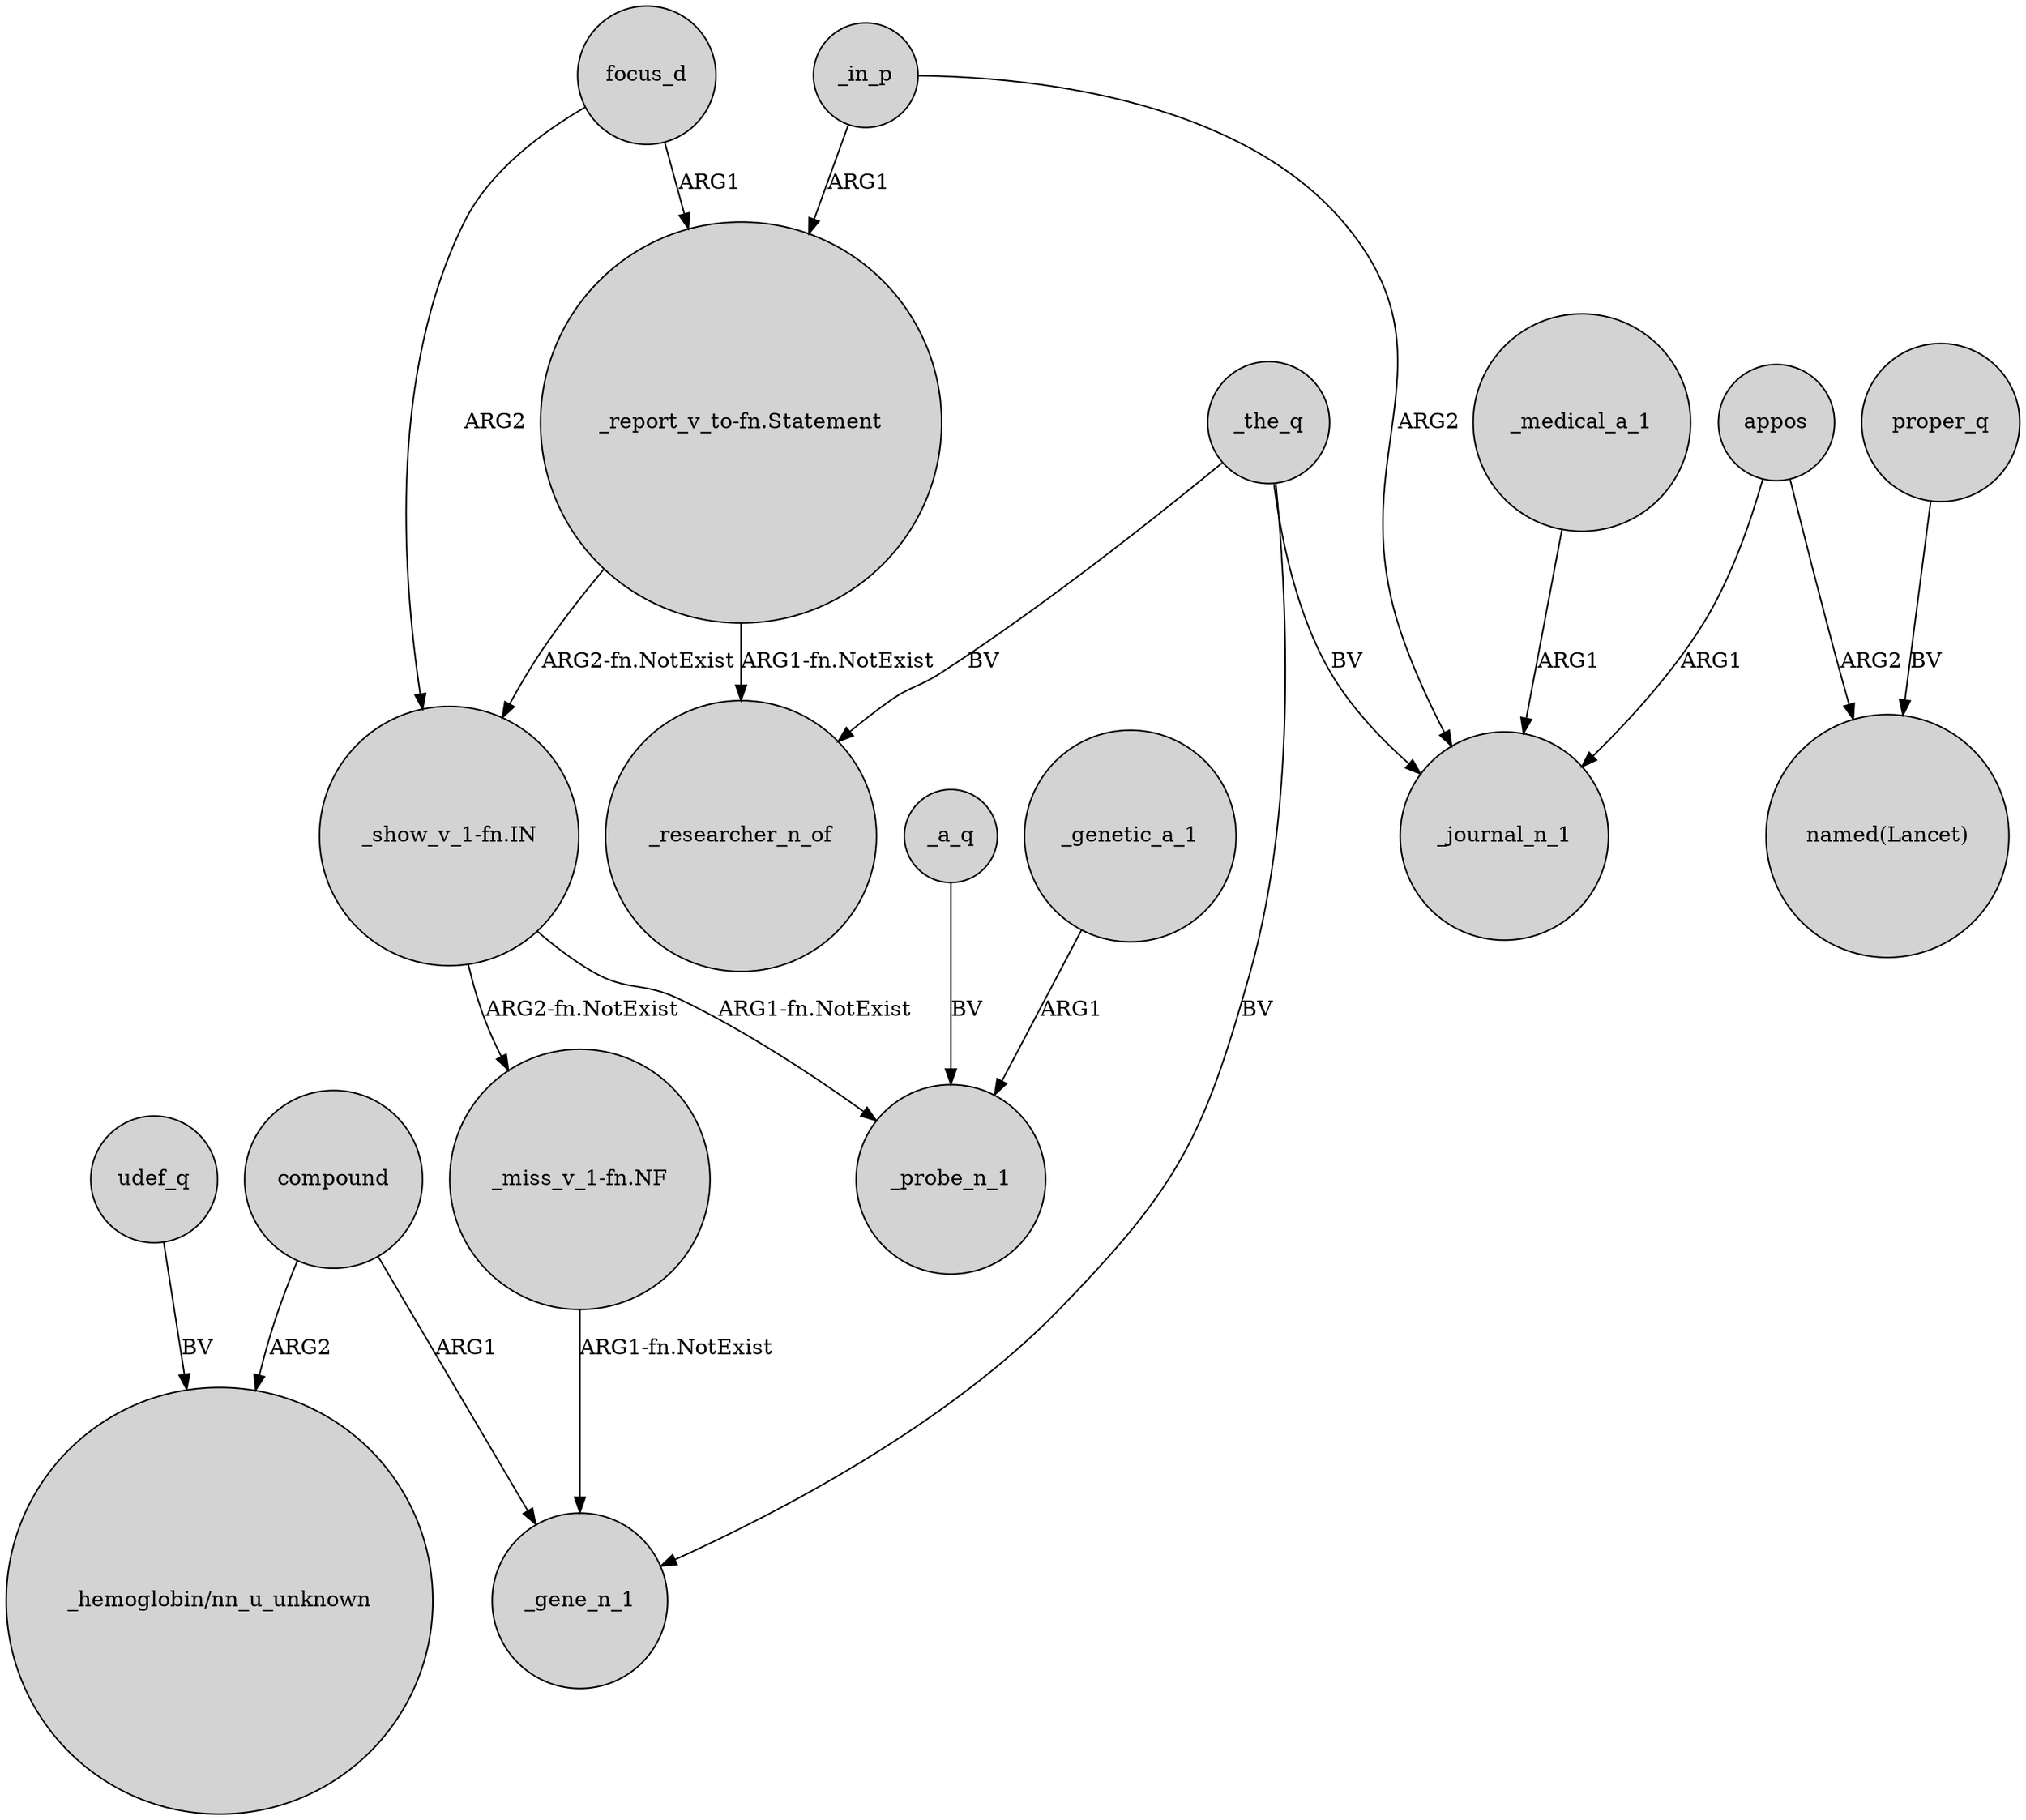 digraph {
	node [shape=circle style=filled]
	compound -> "_hemoglobin/nn_u_unknown" [label=ARG2]
	focus_d -> "_report_v_to-fn.Statement" [label=ARG1]
	"_show_v_1-fn.IN" -> "_miss_v_1-fn.NF" [label="ARG2-fn.NotExist"]
	_the_q -> _journal_n_1 [label=BV]
	_the_q -> _researcher_n_of [label=BV]
	"_show_v_1-fn.IN" -> _probe_n_1 [label="ARG1-fn.NotExist"]
	proper_q -> "named(Lancet)" [label=BV]
	_genetic_a_1 -> _probe_n_1 [label=ARG1]
	udef_q -> "_hemoglobin/nn_u_unknown" [label=BV]
	_the_q -> _gene_n_1 [label=BV]
	appos -> _journal_n_1 [label=ARG1]
	"_miss_v_1-fn.NF" -> _gene_n_1 [label="ARG1-fn.NotExist"]
	appos -> "named(Lancet)" [label=ARG2]
	"_report_v_to-fn.Statement" -> _researcher_n_of [label="ARG1-fn.NotExist"]
	_in_p -> _journal_n_1 [label=ARG2]
	_a_q -> _probe_n_1 [label=BV]
	"_report_v_to-fn.Statement" -> "_show_v_1-fn.IN" [label="ARG2-fn.NotExist"]
	_in_p -> "_report_v_to-fn.Statement" [label=ARG1]
	focus_d -> "_show_v_1-fn.IN" [label=ARG2]
	_medical_a_1 -> _journal_n_1 [label=ARG1]
	compound -> _gene_n_1 [label=ARG1]
}
